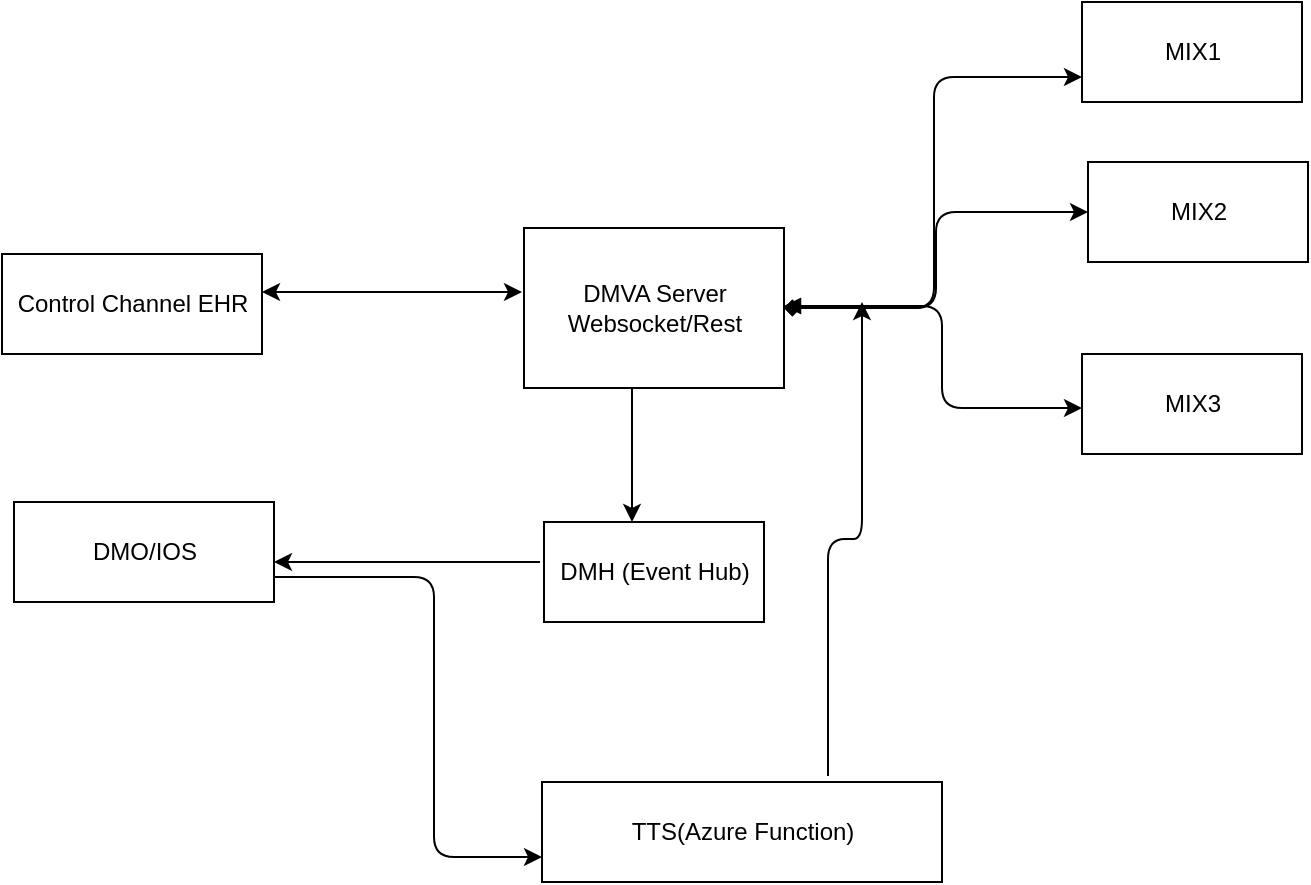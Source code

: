 <mxfile version="14.6.5" type="github">
  <diagram id="NB0nc3y7HzvrUC1EXCRt" name="Page-1">
    <mxGraphModel dx="1422" dy="794" grid="1" gridSize="10" guides="1" tooltips="1" connect="1" arrows="1" fold="1" page="1" pageScale="1" pageWidth="850" pageHeight="1100" math="0" shadow="0">
      <root>
        <mxCell id="0" />
        <mxCell id="1" parent="0" />
        <mxCell id="YHVFfKZWVuZuWGWpSQxM-1" value="Control Channel EHR" style="html=1;" vertex="1" parent="1">
          <mxGeometry x="60" y="176" width="130" height="50" as="geometry" />
        </mxCell>
        <mxCell id="YHVFfKZWVuZuWGWpSQxM-2" value="DMVA Server&lt;br&gt;Websocket/Rest" style="html=1;" vertex="1" parent="1">
          <mxGeometry x="321" y="163" width="130" height="80" as="geometry" />
        </mxCell>
        <mxCell id="YHVFfKZWVuZuWGWpSQxM-3" value="" style="endArrow=classic;startArrow=classic;html=1;" edge="1" parent="1">
          <mxGeometry width="50" height="50" relative="1" as="geometry">
            <mxPoint x="190" y="195" as="sourcePoint" />
            <mxPoint x="320" y="195" as="targetPoint" />
          </mxGeometry>
        </mxCell>
        <mxCell id="YHVFfKZWVuZuWGWpSQxM-4" value="MIX1" style="html=1;" vertex="1" parent="1">
          <mxGeometry x="600" y="50" width="110" height="50" as="geometry" />
        </mxCell>
        <mxCell id="YHVFfKZWVuZuWGWpSQxM-5" value="MIX2" style="html=1;" vertex="1" parent="1">
          <mxGeometry x="603" y="130" width="110" height="50" as="geometry" />
        </mxCell>
        <mxCell id="YHVFfKZWVuZuWGWpSQxM-6" value="MIX3" style="html=1;" vertex="1" parent="1">
          <mxGeometry x="600" y="226" width="110" height="50" as="geometry" />
        </mxCell>
        <mxCell id="YHVFfKZWVuZuWGWpSQxM-7" value="" style="edgeStyle=elbowEdgeStyle;elbow=horizontal;endArrow=classic;html=1;entryX=0;entryY=0.75;entryDx=0;entryDy=0;startArrow=diamond;startFill=1;" edge="1" parent="1" source="YHVFfKZWVuZuWGWpSQxM-2" target="YHVFfKZWVuZuWGWpSQxM-4">
          <mxGeometry width="50" height="50" relative="1" as="geometry">
            <mxPoint x="451" y="253" as="sourcePoint" />
            <mxPoint x="590" y="80" as="targetPoint" />
            <Array as="points">
              <mxPoint x="526" y="100" />
            </Array>
          </mxGeometry>
        </mxCell>
        <mxCell id="YHVFfKZWVuZuWGWpSQxM-8" value="" style="edgeStyle=elbowEdgeStyle;elbow=horizontal;endArrow=classic;html=1;entryX=0;entryY=0.5;entryDx=0;entryDy=0;exitX=1;exitY=0.5;exitDx=0;exitDy=0;startArrow=diamond;startFill=1;" edge="1" parent="1" source="YHVFfKZWVuZuWGWpSQxM-2" target="YHVFfKZWVuZuWGWpSQxM-5">
          <mxGeometry width="50" height="50" relative="1" as="geometry">
            <mxPoint x="450" y="240" as="sourcePoint" />
            <mxPoint x="500" y="190" as="targetPoint" />
          </mxGeometry>
        </mxCell>
        <mxCell id="YHVFfKZWVuZuWGWpSQxM-9" value="" style="edgeStyle=elbowEdgeStyle;elbow=horizontal;endArrow=classic;html=1;entryX=0;entryY=0.5;entryDx=0;entryDy=0;startArrow=block;startFill=1;" edge="1" parent="1">
          <mxGeometry width="50" height="50" relative="1" as="geometry">
            <mxPoint x="451" y="202" as="sourcePoint" />
            <mxPoint x="600" y="253" as="targetPoint" />
            <Array as="points">
              <mxPoint x="530" y="220" />
            </Array>
          </mxGeometry>
        </mxCell>
        <mxCell id="YHVFfKZWVuZuWGWpSQxM-10" value="DMH (Event Hub)" style="html=1;" vertex="1" parent="1">
          <mxGeometry x="331" y="310" width="110" height="50" as="geometry" />
        </mxCell>
        <mxCell id="YHVFfKZWVuZuWGWpSQxM-11" value="" style="endArrow=none;startArrow=classic;html=1;exitX=0.5;exitY=0;exitDx=0;exitDy=0;endFill=0;" edge="1" parent="1">
          <mxGeometry width="50" height="50" relative="1" as="geometry">
            <mxPoint x="375" y="310" as="sourcePoint" />
            <mxPoint x="375" y="243" as="targetPoint" />
          </mxGeometry>
        </mxCell>
        <mxCell id="YHVFfKZWVuZuWGWpSQxM-12" value="DMO/IOS" style="html=1;" vertex="1" parent="1">
          <mxGeometry x="66" y="300" width="130" height="50" as="geometry" />
        </mxCell>
        <mxCell id="YHVFfKZWVuZuWGWpSQxM-13" value="" style="endArrow=none;startArrow=classic;html=1;endFill=0;" edge="1" parent="1">
          <mxGeometry width="50" height="50" relative="1" as="geometry">
            <mxPoint x="196" y="330" as="sourcePoint" />
            <mxPoint x="329" y="330" as="targetPoint" />
          </mxGeometry>
        </mxCell>
        <mxCell id="YHVFfKZWVuZuWGWpSQxM-14" value="TTS(Azure Function)" style="html=1;" vertex="1" parent="1">
          <mxGeometry x="330" y="440" width="200" height="50" as="geometry" />
        </mxCell>
        <mxCell id="YHVFfKZWVuZuWGWpSQxM-20" value="" style="edgeStyle=elbowEdgeStyle;elbow=vertical;endArrow=classic;html=1;exitX=0.715;exitY=-0.06;exitDx=0;exitDy=0;exitPerimeter=0;" edge="1" parent="1" source="YHVFfKZWVuZuWGWpSQxM-14">
          <mxGeometry width="50" height="50" relative="1" as="geometry">
            <mxPoint x="510" y="440" as="sourcePoint" />
            <mxPoint x="490" y="200" as="targetPoint" />
          </mxGeometry>
        </mxCell>
        <mxCell id="YHVFfKZWVuZuWGWpSQxM-21" value="" style="edgeStyle=elbowEdgeStyle;elbow=horizontal;endArrow=classic;html=1;exitX=1;exitY=0.75;exitDx=0;exitDy=0;entryX=0;entryY=0.75;entryDx=0;entryDy=0;" edge="1" parent="1" source="YHVFfKZWVuZuWGWpSQxM-12" target="YHVFfKZWVuZuWGWpSQxM-14">
          <mxGeometry width="50" height="50" relative="1" as="geometry">
            <mxPoint x="251" y="340" as="sourcePoint" />
            <mxPoint x="321" y="470" as="targetPoint" />
            <Array as="points">
              <mxPoint x="276" y="330" />
            </Array>
          </mxGeometry>
        </mxCell>
      </root>
    </mxGraphModel>
  </diagram>
</mxfile>
